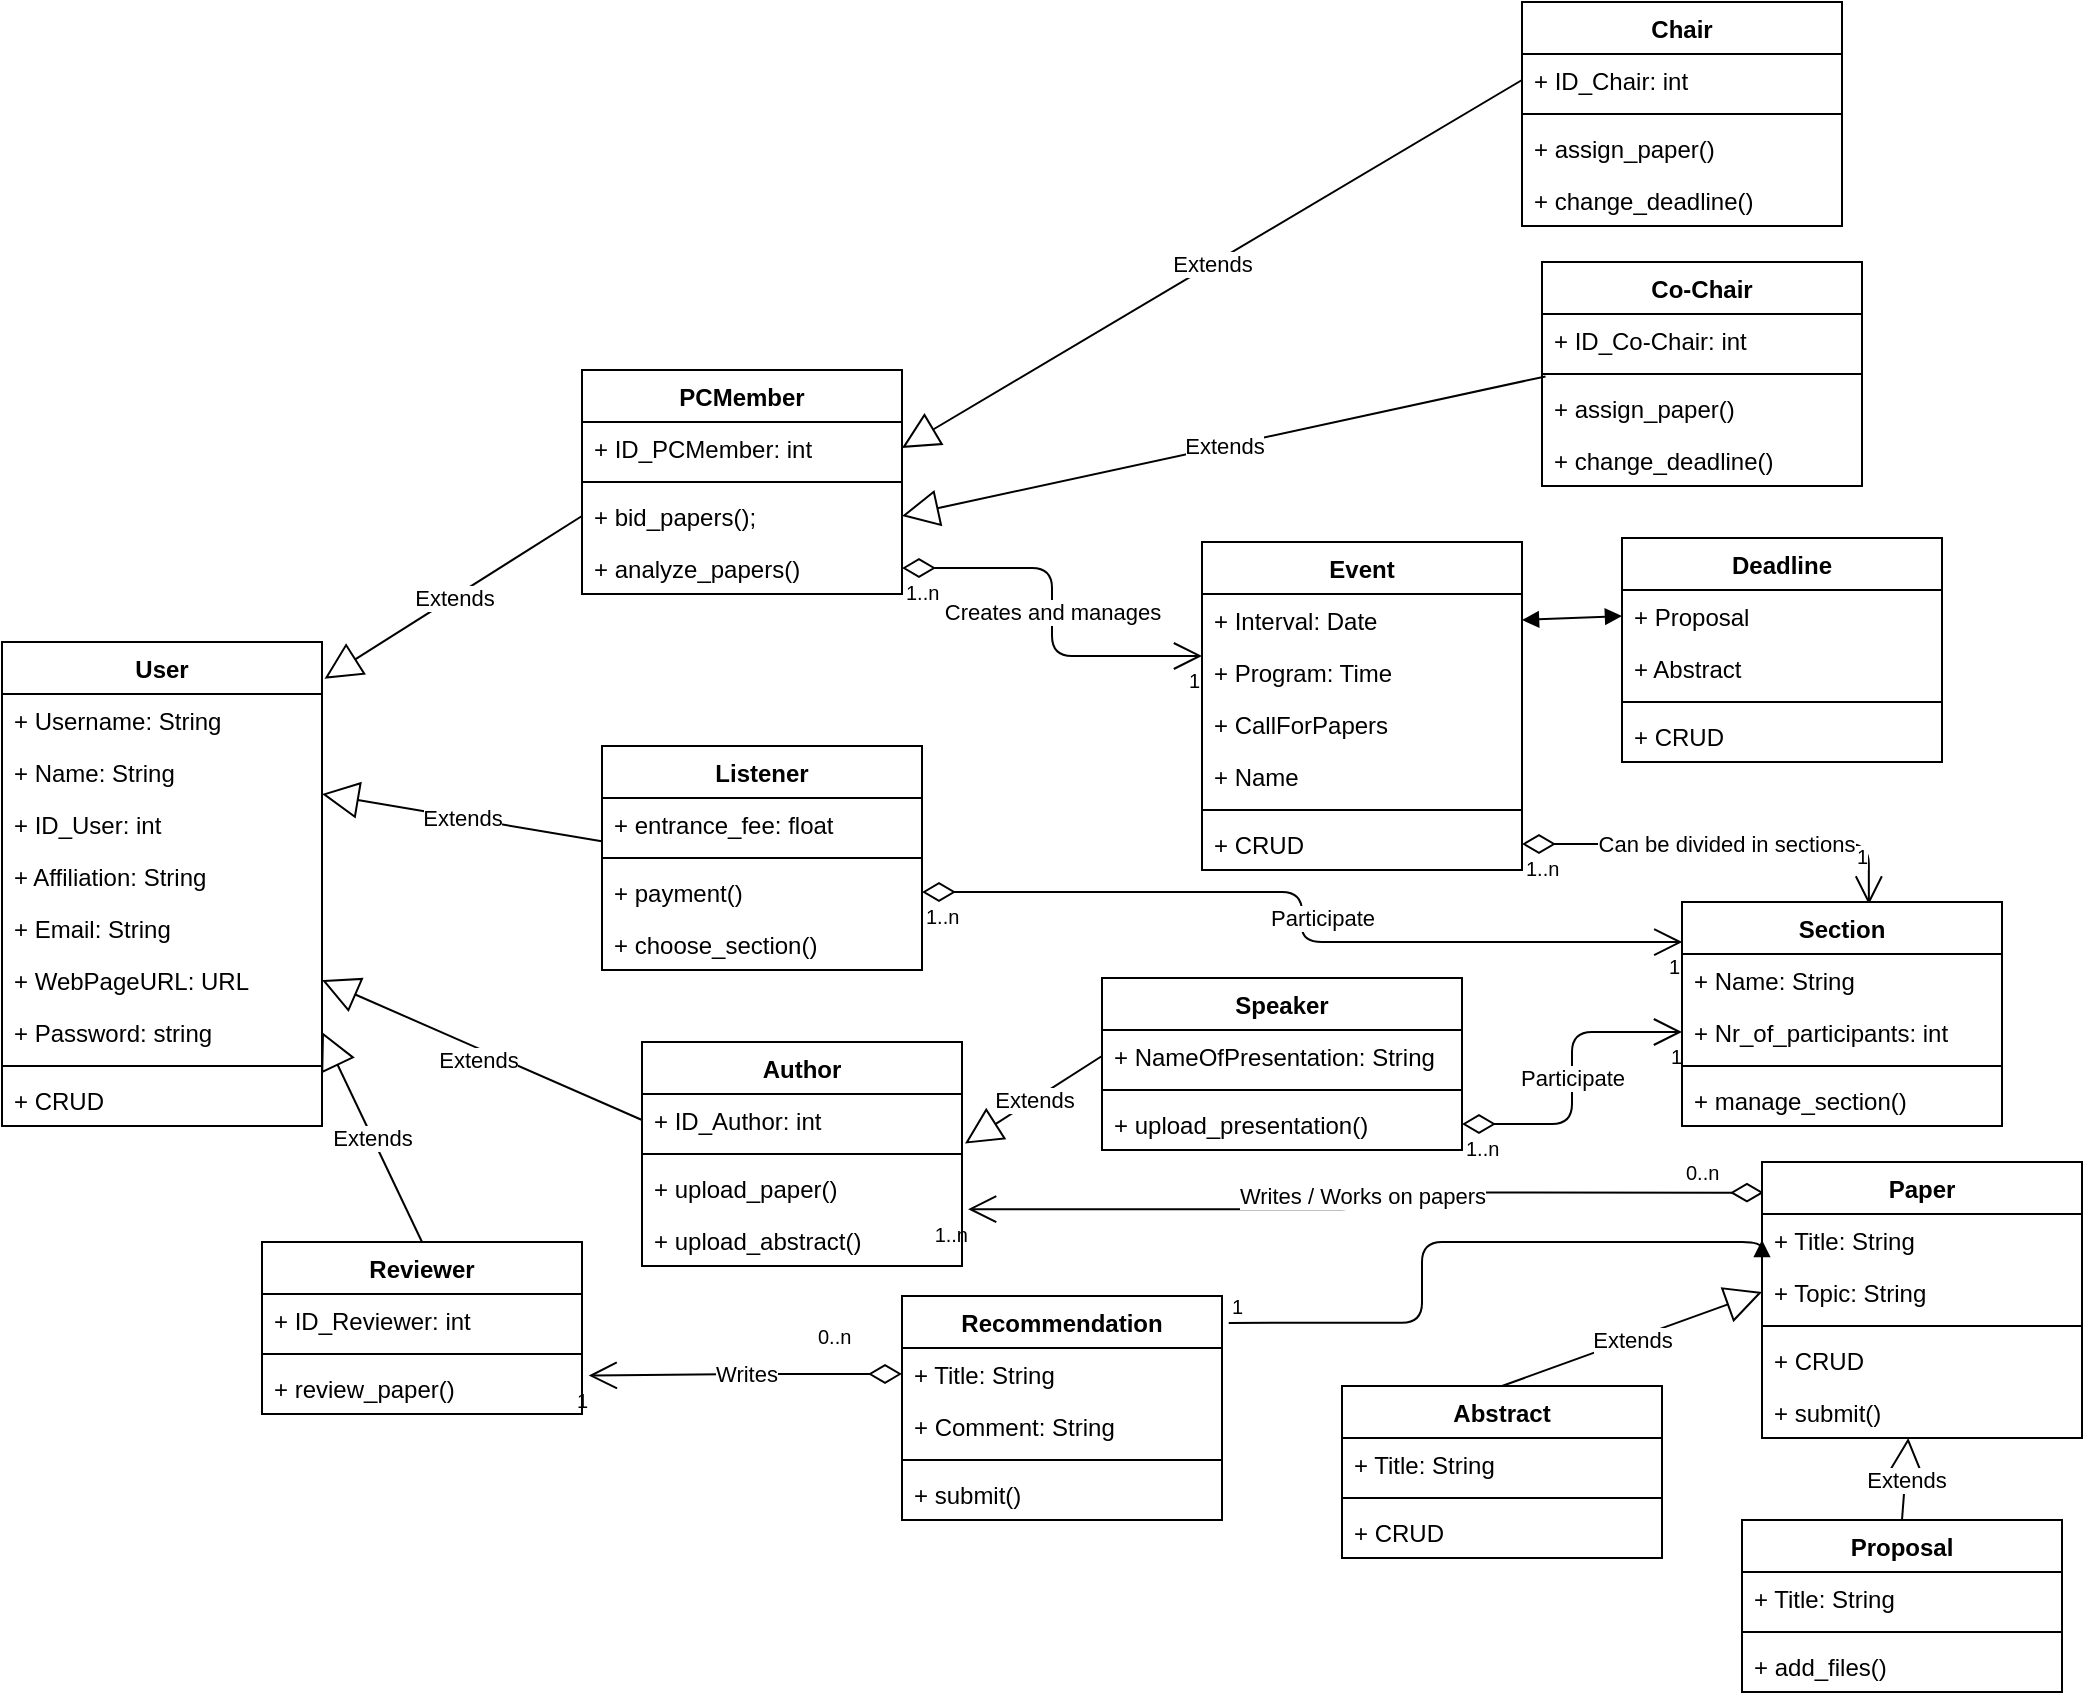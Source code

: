 <mxfile version="12.9.14" type="device"><diagram id="C5RBs43oDa-KdzZeNtuy" name="Page-1"><mxGraphModel dx="1038" dy="1717" grid="1" gridSize="10" guides="1" tooltips="1" connect="1" arrows="1" fold="1" page="1" pageScale="1" pageWidth="827" pageHeight="1169" math="0" shadow="0"><root><mxCell id="WIyWlLk6GJQsqaUBKTNV-0"/><mxCell id="WIyWlLk6GJQsqaUBKTNV-1" parent="WIyWlLk6GJQsqaUBKTNV-0"/><mxCell id="tTdbQNJq71rAWKJcAc9I-6" value="Extends" style="endArrow=block;endSize=16;endFill=0;html=1;exitX=0;exitY=0.5;exitDx=0;exitDy=0;entryX=1;entryY=0.5;entryDx=0;entryDy=0;" parent="WIyWlLk6GJQsqaUBKTNV-1" source="hvcs3K0yfVsUT6WsrjWD-34" target="hvcs3K0yfVsUT6WsrjWD-29" edge="1"><mxGeometry width="160" relative="1" as="geometry"><mxPoint x="827" y="-223" as="sourcePoint"/><mxPoint x="530" y="-23" as="targetPoint"/></mxGeometry></mxCell><mxCell id="tTdbQNJq71rAWKJcAc9I-8" value="Extends" style="endArrow=block;endSize=16;endFill=0;html=1;exitX=0;exitY=0.5;exitDx=0;exitDy=0;entryX=1;entryY=0.5;entryDx=0;entryDy=0;" parent="WIyWlLk6GJQsqaUBKTNV-1" source="hvcs3K0yfVsUT6WsrjWD-70" target="hvcs3K0yfVsUT6WsrjWD-16" edge="1"><mxGeometry x="0.004" y="5" width="160" relative="1" as="geometry"><mxPoint x="400" y="237" as="sourcePoint"/><mxPoint x="230" y="185" as="targetPoint"/><mxPoint as="offset"/></mxGeometry></mxCell><mxCell id="tTdbQNJq71rAWKJcAc9I-9" value="Extends" style="endArrow=block;endSize=16;endFill=0;html=1;strokeColor=#000000;exitX=0;exitY=0.5;exitDx=0;exitDy=0;entryX=1.008;entryY=0.076;entryDx=0;entryDy=0;entryPerimeter=0;" parent="WIyWlLk6GJQsqaUBKTNV-1" source="hvcs3K0yfVsUT6WsrjWD-31" target="hvcs3K0yfVsUT6WsrjWD-8" edge="1"><mxGeometry width="160" relative="1" as="geometry"><mxPoint x="370" y="-23" as="sourcePoint"/><mxPoint x="230" y="35" as="targetPoint"/></mxGeometry></mxCell><mxCell id="tTdbQNJq71rAWKJcAc9I-14" value="Extends" style="endArrow=block;endSize=16;endFill=0;html=1;strokeColor=#000000;exitX=0;exitY=0.5;exitDx=0;exitDy=0;entryX=1.009;entryY=0.954;entryDx=0;entryDy=0;entryPerimeter=0;" parent="WIyWlLk6GJQsqaUBKTNV-1" source="hvcs3K0yfVsUT6WsrjWD-75" target="hvcs3K0yfVsUT6WsrjWD-70" edge="1"><mxGeometry width="160" relative="1" as="geometry"><mxPoint x="650" y="217" as="sourcePoint"/><mxPoint x="560" y="237" as="targetPoint"/></mxGeometry></mxCell><mxCell id="tTdbQNJq71rAWKJcAc9I-36" value="Extends" style="endArrow=block;endSize=16;endFill=0;html=1;strokeColor=#000000;exitX=-0.001;exitY=0.831;exitDx=0;exitDy=0;entryX=1;entryY=-0.077;entryDx=0;entryDy=0;entryPerimeter=0;exitPerimeter=0;" parent="WIyWlLk6GJQsqaUBKTNV-1" source="hvcs3K0yfVsUT6WsrjWD-56" target="hvcs3K0yfVsUT6WsrjWD-20" edge="1"><mxGeometry width="160" relative="1" as="geometry"><mxPoint x="360" y="113" as="sourcePoint"/><mxPoint x="230" y="85" as="targetPoint"/></mxGeometry></mxCell><mxCell id="tTdbQNJq71rAWKJcAc9I-37" value="Extends" style="endArrow=block;endSize=16;endFill=0;html=1;strokeColor=#000000;exitX=0.5;exitY=0;exitDx=0;exitDy=0;entryX=1;entryY=0.5;entryDx=0;entryDy=0;" parent="WIyWlLk6GJQsqaUBKTNV-1" source="hvcs3K0yfVsUT6WsrjWD-78" target="hvcs3K0yfVsUT6WsrjWD-27" edge="1"><mxGeometry width="160" relative="1" as="geometry"><mxPoint x="270" y="334" as="sourcePoint"/><mxPoint x="231" y="229" as="targetPoint"/></mxGeometry></mxCell><mxCell id="tTdbQNJq71rAWKJcAc9I-47" value="Writes / Works on papers" style="endArrow=open;html=1;endSize=12;startArrow=diamondThin;startSize=14;startFill=0;edgeStyle=orthogonalEdgeStyle;strokeColor=#000000;entryX=1.019;entryY=-0.092;entryDx=0;entryDy=0;exitX=0.006;exitY=0.111;exitDx=0;exitDy=0;entryPerimeter=0;exitPerimeter=0;" parent="WIyWlLk6GJQsqaUBKTNV-1" source="hvcs3K0yfVsUT6WsrjWD-91" target="hvcs3K0yfVsUT6WsrjWD-73" edge="1"><mxGeometry relative="1" as="geometry"><mxPoint x="1010" y="300" as="sourcePoint"/><mxPoint x="480" y="254" as="targetPoint"/></mxGeometry></mxCell><mxCell id="tTdbQNJq71rAWKJcAc9I-48" value="0..n" style="resizable=0;html=1;align=left;verticalAlign=top;labelBackgroundColor=#ffffff;fontSize=10;" parent="tTdbQNJq71rAWKJcAc9I-47" connectable="0" vertex="1"><mxGeometry x="-1" relative="1" as="geometry"><mxPoint x="-40.96" y="-22.43" as="offset"/></mxGeometry></mxCell><mxCell id="tTdbQNJq71rAWKJcAc9I-49" value="1..n" style="resizable=0;html=1;align=right;verticalAlign=top;labelBackgroundColor=#ffffff;fontSize=10;" parent="tTdbQNJq71rAWKJcAc9I-47" connectable="0" vertex="1"><mxGeometry x="1" relative="1" as="geometry"/></mxCell><mxCell id="tTdbQNJq71rAWKJcAc9I-54" value="Extends" style="endArrow=block;endSize=16;endFill=0;html=1;strokeColor=#000000;exitX=0.011;exitY=0.65;exitDx=0;exitDy=0;entryX=1;entryY=0.5;entryDx=0;entryDy=0;exitPerimeter=0;" parent="WIyWlLk6GJQsqaUBKTNV-1" source="hvcs3K0yfVsUT6WsrjWD-41" target="hvcs3K0yfVsUT6WsrjWD-31" edge="1"><mxGeometry width="160" relative="1" as="geometry"><mxPoint x="850" y="-123" as="sourcePoint"/><mxPoint x="530" y="-23" as="targetPoint"/></mxGeometry></mxCell><mxCell id="tTdbQNJq71rAWKJcAc9I-63" value="Extends" style="endArrow=block;endSize=16;endFill=0;html=1;strokeColor=#000000;exitX=0.5;exitY=0;exitDx=0;exitDy=0;entryX=0.457;entryY=1;entryDx=0;entryDy=0;entryPerimeter=0;" parent="WIyWlLk6GJQsqaUBKTNV-1" source="hvcs3K0yfVsUT6WsrjWD-95" target="7kH0Q0LrhZP5aro9tOE1-1" edge="1"><mxGeometry width="160" relative="1" as="geometry"><mxPoint x="1100" y="420" as="sourcePoint"/><mxPoint x="1030" y="410" as="targetPoint"/></mxGeometry></mxCell><mxCell id="tTdbQNJq71rAWKJcAc9I-64" value="Extends" style="endArrow=block;endSize=16;endFill=0;html=1;strokeColor=#000000;exitX=0.5;exitY=0;exitDx=0;exitDy=0;entryX=0;entryY=0.5;entryDx=0;entryDy=0;" parent="WIyWlLk6GJQsqaUBKTNV-1" source="hvcs3K0yfVsUT6WsrjWD-87" target="hvcs3K0yfVsUT6WsrjWD-100" edge="1"><mxGeometry width="160" relative="1" as="geometry"><mxPoint x="850" y="420" as="sourcePoint"/><mxPoint x="970" y="334" as="targetPoint"/></mxGeometry></mxCell><mxCell id="tTdbQNJq71rAWKJcAc9I-69" value="Participate" style="endArrow=open;html=1;endSize=12;startArrow=diamondThin;startSize=14;startFill=0;edgeStyle=orthogonalEdgeStyle;strokeColor=#000000;exitX=1;exitY=0.5;exitDx=0;exitDy=0;entryX=0;entryY=0.5;entryDx=0;entryDy=0;" parent="WIyWlLk6GJQsqaUBKTNV-1" source="hvcs3K0yfVsUT6WsrjWD-77" target="hvcs3K0yfVsUT6WsrjWD-68" edge="1"><mxGeometry relative="1" as="geometry"><mxPoint x="810" y="217" as="sourcePoint"/><mxPoint x="890" y="205.5" as="targetPoint"/></mxGeometry></mxCell><mxCell id="tTdbQNJq71rAWKJcAc9I-70" value="1..n" style="resizable=0;html=1;align=left;verticalAlign=top;labelBackgroundColor=#ffffff;fontSize=10;" parent="tTdbQNJq71rAWKJcAc9I-69" connectable="0" vertex="1"><mxGeometry x="-1" relative="1" as="geometry"/></mxCell><mxCell id="tTdbQNJq71rAWKJcAc9I-71" value="1" style="resizable=0;html=1;align=right;verticalAlign=top;labelBackgroundColor=#ffffff;fontSize=10;" parent="tTdbQNJq71rAWKJcAc9I-69" connectable="0" vertex="1"><mxGeometry x="1" relative="1" as="geometry"/></mxCell><mxCell id="tTdbQNJq71rAWKJcAc9I-72" value="Participate" style="endArrow=open;html=1;endSize=12;startArrow=diamondThin;startSize=14;startFill=0;edgeStyle=orthogonalEdgeStyle;strokeColor=#000000;entryX=0.001;entryY=0.179;entryDx=0;entryDy=0;exitX=1;exitY=0.5;exitDx=0;exitDy=0;entryPerimeter=0;" parent="WIyWlLk6GJQsqaUBKTNV-1" source="hvcs3K0yfVsUT6WsrjWD-58" target="hvcs3K0yfVsUT6WsrjWD-60" edge="1"><mxGeometry y="10" relative="1" as="geometry"><mxPoint x="520" y="113" as="sourcePoint"/><mxPoint x="890" y="188.5" as="targetPoint"/><mxPoint as="offset"/></mxGeometry></mxCell><mxCell id="tTdbQNJq71rAWKJcAc9I-73" value="1..n" style="resizable=0;html=1;align=left;verticalAlign=top;labelBackgroundColor=#ffffff;fontSize=10;" parent="tTdbQNJq71rAWKJcAc9I-72" connectable="0" vertex="1"><mxGeometry x="-1" relative="1" as="geometry"/></mxCell><mxCell id="tTdbQNJq71rAWKJcAc9I-74" value="1" style="resizable=0;html=1;align=right;verticalAlign=top;labelBackgroundColor=#ffffff;fontSize=10;" parent="tTdbQNJq71rAWKJcAc9I-72" connectable="0" vertex="1"><mxGeometry x="1" relative="1" as="geometry"/></mxCell><mxCell id="tTdbQNJq71rAWKJcAc9I-79" value="Can be divided in sections" style="endArrow=open;html=1;endSize=12;startArrow=diamondThin;startSize=14;startFill=0;edgeStyle=orthogonalEdgeStyle;strokeColor=#000000;exitX=1;exitY=0.5;exitDx=0;exitDy=0;entryX=0.584;entryY=0.011;entryDx=0;entryDy=0;entryPerimeter=0;" parent="WIyWlLk6GJQsqaUBKTNV-1" source="hvcs3K0yfVsUT6WsrjWD-47" target="hvcs3K0yfVsUT6WsrjWD-60" edge="1"><mxGeometry relative="1" as="geometry"><mxPoint x="760" y="24" as="sourcePoint"/><mxPoint x="970" y="180" as="targetPoint"/></mxGeometry></mxCell><mxCell id="tTdbQNJq71rAWKJcAc9I-80" value="1..n" style="resizable=0;html=1;align=left;verticalAlign=top;labelBackgroundColor=#ffffff;fontSize=10;" parent="tTdbQNJq71rAWKJcAc9I-79" connectable="0" vertex="1"><mxGeometry x="-1" relative="1" as="geometry"/></mxCell><mxCell id="tTdbQNJq71rAWKJcAc9I-81" value="1" style="resizable=0;html=1;align=right;verticalAlign=top;labelBackgroundColor=#ffffff;fontSize=10;" parent="tTdbQNJq71rAWKJcAc9I-79" connectable="0" vertex="1"><mxGeometry x="1" relative="1" as="geometry"><mxPoint y="-36" as="offset"/></mxGeometry></mxCell><mxCell id="tTdbQNJq71rAWKJcAc9I-82" value="Creates and manages" style="endArrow=open;html=1;endSize=12;startArrow=diamondThin;startSize=14;startFill=0;edgeStyle=orthogonalEdgeStyle;strokeColor=#000000;exitX=1;exitY=0.5;exitDx=0;exitDy=0;entryX=0;entryY=0.192;entryDx=0;entryDy=0;entryPerimeter=0;" parent="WIyWlLk6GJQsqaUBKTNV-1" source="hvcs3K0yfVsUT6WsrjWD-32" target="hvcs3K0yfVsUT6WsrjWD-48" edge="1"><mxGeometry relative="1" as="geometry"><mxPoint x="530" y="-6" as="sourcePoint"/><mxPoint x="680" y="7" as="targetPoint"/></mxGeometry></mxCell><mxCell id="tTdbQNJq71rAWKJcAc9I-83" value="1..n" style="resizable=0;html=1;align=left;verticalAlign=top;labelBackgroundColor=#ffffff;fontSize=10;" parent="tTdbQNJq71rAWKJcAc9I-82" connectable="0" vertex="1"><mxGeometry x="-1" relative="1" as="geometry"/></mxCell><mxCell id="tTdbQNJq71rAWKJcAc9I-84" value="1" style="resizable=0;html=1;align=right;verticalAlign=top;labelBackgroundColor=#ffffff;fontSize=10;" parent="tTdbQNJq71rAWKJcAc9I-82" connectable="0" vertex="1"><mxGeometry x="1" relative="1" as="geometry"/></mxCell><mxCell id="tTdbQNJq71rAWKJcAc9I-89" value="" style="endArrow=block;startArrow=block;endFill=1;startFill=1;html=1;strokeColor=#000000;exitX=1;exitY=0.5;exitDx=0;exitDy=0;entryX=0;entryY=0.5;entryDx=0;entryDy=0;" parent="WIyWlLk6GJQsqaUBKTNV-1" source="hvcs3K0yfVsUT6WsrjWD-45" target="hvcs3K0yfVsUT6WsrjWD-51" edge="1"><mxGeometry width="160" relative="1" as="geometry"><mxPoint x="840" y="7" as="sourcePoint"/><mxPoint x="880" y="-33" as="targetPoint"/></mxGeometry></mxCell><mxCell id="tTdbQNJq71rAWKJcAc9I-94" value="Writes" style="endArrow=open;html=1;endSize=12;startArrow=diamondThin;startSize=14;startFill=0;edgeStyle=orthogonalEdgeStyle;strokeColor=#000000;entryX=1.021;entryY=0.262;entryDx=0;entryDy=0;exitX=0;exitY=0.5;exitDx=0;exitDy=0;entryPerimeter=0;" parent="WIyWlLk6GJQsqaUBKTNV-1" source="hvcs3K0yfVsUT6WsrjWD-83" target="hvcs3K0yfVsUT6WsrjWD-81" edge="1"><mxGeometry relative="1" as="geometry"><mxPoint x="530" y="363" as="sourcePoint"/><mxPoint x="310" y="368" as="targetPoint"/></mxGeometry></mxCell><mxCell id="tTdbQNJq71rAWKJcAc9I-95" value="0..n" style="resizable=0;html=1;align=left;verticalAlign=top;labelBackgroundColor=#ffffff;fontSize=10;" parent="tTdbQNJq71rAWKJcAc9I-94" connectable="0" vertex="1"><mxGeometry x="-1" relative="1" as="geometry"><mxPoint x="-44" y="-31" as="offset"/></mxGeometry></mxCell><mxCell id="tTdbQNJq71rAWKJcAc9I-96" value="1" style="resizable=0;html=1;align=right;verticalAlign=top;labelBackgroundColor=#ffffff;fontSize=10;" parent="tTdbQNJq71rAWKJcAc9I-94" connectable="0" vertex="1"><mxGeometry x="1" relative="1" as="geometry"/></mxCell><mxCell id="tTdbQNJq71rAWKJcAc9I-97" value="" style="endArrow=block;endFill=1;html=1;edgeStyle=orthogonalEdgeStyle;align=left;verticalAlign=top;strokeColor=#000000;exitX=1.021;exitY=0.12;exitDx=0;exitDy=0;exitPerimeter=0;entryX=0;entryY=0.5;entryDx=0;entryDy=0;entryPerimeter=0;" parent="WIyWlLk6GJQsqaUBKTNV-1" source="hvcs3K0yfVsUT6WsrjWD-82" target="hvcs3K0yfVsUT6WsrjWD-92" edge="1"><mxGeometry x="-1" relative="1" as="geometry"><mxPoint x="650" y="346" as="sourcePoint"/><mxPoint x="972" y="356" as="targetPoint"/><Array as="points"><mxPoint x="790" y="340"/><mxPoint x="790" y="300"/></Array></mxGeometry></mxCell><mxCell id="tTdbQNJq71rAWKJcAc9I-98" value="1" style="resizable=0;html=1;align=left;verticalAlign=bottom;labelBackgroundColor=#ffffff;fontSize=10;" parent="tTdbQNJq71rAWKJcAc9I-97" connectable="0" vertex="1"><mxGeometry x="-1" relative="1" as="geometry"/></mxCell><mxCell id="hvcs3K0yfVsUT6WsrjWD-28" value="PCMember" style="swimlane;fontStyle=1;align=center;verticalAlign=top;childLayout=stackLayout;horizontal=1;startSize=26;horizontalStack=0;resizeParent=1;resizeParentMax=0;resizeLast=0;collapsible=1;marginBottom=0;" parent="WIyWlLk6GJQsqaUBKTNV-1" vertex="1"><mxGeometry x="370" y="-136" width="160" height="112" as="geometry"/></mxCell><mxCell id="hvcs3K0yfVsUT6WsrjWD-29" value="+ ID_PCMember: int" style="text;strokeColor=none;fillColor=none;align=left;verticalAlign=top;spacingLeft=4;spacingRight=4;overflow=hidden;rotatable=0;points=[[0,0.5],[1,0.5]];portConstraint=eastwest;" parent="hvcs3K0yfVsUT6WsrjWD-28" vertex="1"><mxGeometry y="26" width="160" height="26" as="geometry"/></mxCell><mxCell id="hvcs3K0yfVsUT6WsrjWD-30" value="" style="line;strokeWidth=1;fillColor=none;align=left;verticalAlign=middle;spacingTop=-1;spacingLeft=3;spacingRight=3;rotatable=0;labelPosition=right;points=[];portConstraint=eastwest;" parent="hvcs3K0yfVsUT6WsrjWD-28" vertex="1"><mxGeometry y="52" width="160" height="8" as="geometry"/></mxCell><mxCell id="hvcs3K0yfVsUT6WsrjWD-31" value="+ bid_papers();&#10;" style="text;strokeColor=none;fillColor=none;align=left;verticalAlign=top;spacingLeft=4;spacingRight=4;overflow=hidden;rotatable=0;points=[[0,0.5],[1,0.5]];portConstraint=eastwest;" parent="hvcs3K0yfVsUT6WsrjWD-28" vertex="1"><mxGeometry y="60" width="160" height="26" as="geometry"/></mxCell><mxCell id="hvcs3K0yfVsUT6WsrjWD-32" value="+ analyze_papers()" style="text;strokeColor=none;fillColor=none;align=left;verticalAlign=top;spacingLeft=4;spacingRight=4;overflow=hidden;rotatable=0;points=[[0,0.5],[1,0.5]];portConstraint=eastwest;" parent="hvcs3K0yfVsUT6WsrjWD-28" vertex="1"><mxGeometry y="86" width="160" height="26" as="geometry"/></mxCell><mxCell id="hvcs3K0yfVsUT6WsrjWD-33" value="Chair" style="swimlane;fontStyle=1;align=center;verticalAlign=top;childLayout=stackLayout;horizontal=1;startSize=26;horizontalStack=0;resizeParent=1;resizeParentMax=0;resizeLast=0;collapsible=1;marginBottom=0;" parent="WIyWlLk6GJQsqaUBKTNV-1" vertex="1"><mxGeometry x="840" y="-320" width="160" height="112" as="geometry"/></mxCell><mxCell id="hvcs3K0yfVsUT6WsrjWD-34" value="+ ID_Chair: int" style="text;strokeColor=none;fillColor=none;align=left;verticalAlign=top;spacingLeft=4;spacingRight=4;overflow=hidden;rotatable=0;points=[[0,0.5],[1,0.5]];portConstraint=eastwest;" parent="hvcs3K0yfVsUT6WsrjWD-33" vertex="1"><mxGeometry y="26" width="160" height="26" as="geometry"/></mxCell><mxCell id="hvcs3K0yfVsUT6WsrjWD-35" value="" style="line;strokeWidth=1;fillColor=none;align=left;verticalAlign=middle;spacingTop=-1;spacingLeft=3;spacingRight=3;rotatable=0;labelPosition=right;points=[];portConstraint=eastwest;" parent="hvcs3K0yfVsUT6WsrjWD-33" vertex="1"><mxGeometry y="52" width="160" height="8" as="geometry"/></mxCell><mxCell id="hvcs3K0yfVsUT6WsrjWD-36" value="+ assign_paper()" style="text;strokeColor=none;fillColor=none;align=left;verticalAlign=top;spacingLeft=4;spacingRight=4;overflow=hidden;rotatable=0;points=[[0,0.5],[1,0.5]];portConstraint=eastwest;" parent="hvcs3K0yfVsUT6WsrjWD-33" vertex="1"><mxGeometry y="60" width="160" height="26" as="geometry"/></mxCell><mxCell id="hvcs3K0yfVsUT6WsrjWD-37" value="+ change_deadline()" style="text;strokeColor=none;fillColor=none;align=left;verticalAlign=top;spacingLeft=4;spacingRight=4;overflow=hidden;rotatable=0;points=[[0,0.5],[1,0.5]];portConstraint=eastwest;" parent="hvcs3K0yfVsUT6WsrjWD-33" vertex="1"><mxGeometry y="86" width="160" height="26" as="geometry"/></mxCell><mxCell id="hvcs3K0yfVsUT6WsrjWD-39" value="Co-Chair" style="swimlane;fontStyle=1;align=center;verticalAlign=top;childLayout=stackLayout;horizontal=1;startSize=26;horizontalStack=0;resizeParent=1;resizeParentMax=0;resizeLast=0;collapsible=1;marginBottom=0;" parent="WIyWlLk6GJQsqaUBKTNV-1" vertex="1"><mxGeometry x="850" y="-190" width="160" height="112" as="geometry"/></mxCell><mxCell id="hvcs3K0yfVsUT6WsrjWD-40" value="+ ID_Co-Chair: int" style="text;strokeColor=none;fillColor=none;align=left;verticalAlign=top;spacingLeft=4;spacingRight=4;overflow=hidden;rotatable=0;points=[[0,0.5],[1,0.5]];portConstraint=eastwest;" parent="hvcs3K0yfVsUT6WsrjWD-39" vertex="1"><mxGeometry y="26" width="160" height="26" as="geometry"/></mxCell><mxCell id="hvcs3K0yfVsUT6WsrjWD-41" value="" style="line;strokeWidth=1;fillColor=none;align=left;verticalAlign=middle;spacingTop=-1;spacingLeft=3;spacingRight=3;rotatable=0;labelPosition=right;points=[];portConstraint=eastwest;" parent="hvcs3K0yfVsUT6WsrjWD-39" vertex="1"><mxGeometry y="52" width="160" height="8" as="geometry"/></mxCell><mxCell id="hvcs3K0yfVsUT6WsrjWD-42" value="+ assign_paper()" style="text;strokeColor=none;fillColor=none;align=left;verticalAlign=top;spacingLeft=4;spacingRight=4;overflow=hidden;rotatable=0;points=[[0,0.5],[1,0.5]];portConstraint=eastwest;" parent="hvcs3K0yfVsUT6WsrjWD-39" vertex="1"><mxGeometry y="60" width="160" height="26" as="geometry"/></mxCell><mxCell id="hvcs3K0yfVsUT6WsrjWD-43" value="+ change_deadline()" style="text;strokeColor=none;fillColor=none;align=left;verticalAlign=top;spacingLeft=4;spacingRight=4;overflow=hidden;rotatable=0;points=[[0,0.5],[1,0.5]];portConstraint=eastwest;" parent="hvcs3K0yfVsUT6WsrjWD-39" vertex="1"><mxGeometry y="86" width="160" height="26" as="geometry"/></mxCell><mxCell id="hvcs3K0yfVsUT6WsrjWD-44" value="Event" style="swimlane;fontStyle=1;align=center;verticalAlign=top;childLayout=stackLayout;horizontal=1;startSize=26;horizontalStack=0;resizeParent=1;resizeParentMax=0;resizeLast=0;collapsible=1;marginBottom=0;" parent="WIyWlLk6GJQsqaUBKTNV-1" vertex="1"><mxGeometry x="680" y="-50" width="160" height="164" as="geometry"/></mxCell><mxCell id="hvcs3K0yfVsUT6WsrjWD-45" value="+ Interval: Date" style="text;strokeColor=none;fillColor=none;align=left;verticalAlign=top;spacingLeft=4;spacingRight=4;overflow=hidden;rotatable=0;points=[[0,0.5],[1,0.5]];portConstraint=eastwest;" parent="hvcs3K0yfVsUT6WsrjWD-44" vertex="1"><mxGeometry y="26" width="160" height="26" as="geometry"/></mxCell><mxCell id="hvcs3K0yfVsUT6WsrjWD-48" value="+ Program: Time" style="text;strokeColor=none;fillColor=none;align=left;verticalAlign=top;spacingLeft=4;spacingRight=4;overflow=hidden;rotatable=0;points=[[0,0.5],[1,0.5]];portConstraint=eastwest;" parent="hvcs3K0yfVsUT6WsrjWD-44" vertex="1"><mxGeometry y="52" width="160" height="26" as="geometry"/></mxCell><mxCell id="hvcs3K0yfVsUT6WsrjWD-65" value="+ CallForPapers" style="text;strokeColor=none;fillColor=none;align=left;verticalAlign=top;spacingLeft=4;spacingRight=4;overflow=hidden;rotatable=0;points=[[0,0.5],[1,0.5]];portConstraint=eastwest;" parent="hvcs3K0yfVsUT6WsrjWD-44" vertex="1"><mxGeometry y="78" width="160" height="26" as="geometry"/></mxCell><mxCell id="hvcs3K0yfVsUT6WsrjWD-49" value="+ Name" style="text;strokeColor=none;fillColor=none;align=left;verticalAlign=top;spacingLeft=4;spacingRight=4;overflow=hidden;rotatable=0;points=[[0,0.5],[1,0.5]];portConstraint=eastwest;" parent="hvcs3K0yfVsUT6WsrjWD-44" vertex="1"><mxGeometry y="104" width="160" height="26" as="geometry"/></mxCell><mxCell id="hvcs3K0yfVsUT6WsrjWD-46" value="" style="line;strokeWidth=1;fillColor=none;align=left;verticalAlign=middle;spacingTop=-1;spacingLeft=3;spacingRight=3;rotatable=0;labelPosition=right;points=[];portConstraint=eastwest;" parent="hvcs3K0yfVsUT6WsrjWD-44" vertex="1"><mxGeometry y="130" width="160" height="8" as="geometry"/></mxCell><mxCell id="hvcs3K0yfVsUT6WsrjWD-47" value="+ CRUD" style="text;strokeColor=none;fillColor=none;align=left;verticalAlign=top;spacingLeft=4;spacingRight=4;overflow=hidden;rotatable=0;points=[[0,0.5],[1,0.5]];portConstraint=eastwest;" parent="hvcs3K0yfVsUT6WsrjWD-44" vertex="1"><mxGeometry y="138" width="160" height="26" as="geometry"/></mxCell><mxCell id="hvcs3K0yfVsUT6WsrjWD-50" value="Deadline" style="swimlane;fontStyle=1;align=center;verticalAlign=top;childLayout=stackLayout;horizontal=1;startSize=26;horizontalStack=0;resizeParent=1;resizeParentMax=0;resizeLast=0;collapsible=1;marginBottom=0;" parent="WIyWlLk6GJQsqaUBKTNV-1" vertex="1"><mxGeometry x="890" y="-52" width="160" height="112" as="geometry"/></mxCell><mxCell id="hvcs3K0yfVsUT6WsrjWD-51" value="+ Proposal" style="text;strokeColor=none;fillColor=none;align=left;verticalAlign=top;spacingLeft=4;spacingRight=4;overflow=hidden;rotatable=0;points=[[0,0.5],[1,0.5]];portConstraint=eastwest;" parent="hvcs3K0yfVsUT6WsrjWD-50" vertex="1"><mxGeometry y="26" width="160" height="26" as="geometry"/></mxCell><mxCell id="hvcs3K0yfVsUT6WsrjWD-54" value="+ Abstract" style="text;strokeColor=none;fillColor=none;align=left;verticalAlign=top;spacingLeft=4;spacingRight=4;overflow=hidden;rotatable=0;points=[[0,0.5],[1,0.5]];portConstraint=eastwest;" parent="hvcs3K0yfVsUT6WsrjWD-50" vertex="1"><mxGeometry y="52" width="160" height="26" as="geometry"/></mxCell><mxCell id="hvcs3K0yfVsUT6WsrjWD-52" value="" style="line;strokeWidth=1;fillColor=none;align=left;verticalAlign=middle;spacingTop=-1;spacingLeft=3;spacingRight=3;rotatable=0;labelPosition=right;points=[];portConstraint=eastwest;" parent="hvcs3K0yfVsUT6WsrjWD-50" vertex="1"><mxGeometry y="78" width="160" height="8" as="geometry"/></mxCell><mxCell id="hvcs3K0yfVsUT6WsrjWD-53" value="+ CRUD" style="text;strokeColor=none;fillColor=none;align=left;verticalAlign=top;spacingLeft=4;spacingRight=4;overflow=hidden;rotatable=0;points=[[0,0.5],[1,0.5]];portConstraint=eastwest;" parent="hvcs3K0yfVsUT6WsrjWD-50" vertex="1"><mxGeometry y="86" width="160" height="26" as="geometry"/></mxCell><mxCell id="hvcs3K0yfVsUT6WsrjWD-60" value="Section" style="swimlane;fontStyle=1;align=center;verticalAlign=top;childLayout=stackLayout;horizontal=1;startSize=26;horizontalStack=0;resizeParent=1;resizeParentMax=0;resizeLast=0;collapsible=1;marginBottom=0;" parent="WIyWlLk6GJQsqaUBKTNV-1" vertex="1"><mxGeometry x="920" y="130" width="160" height="112" as="geometry"/></mxCell><mxCell id="hvcs3K0yfVsUT6WsrjWD-61" value="+ Name: String" style="text;strokeColor=none;fillColor=none;align=left;verticalAlign=top;spacingLeft=4;spacingRight=4;overflow=hidden;rotatable=0;points=[[0,0.5],[1,0.5]];portConstraint=eastwest;" parent="hvcs3K0yfVsUT6WsrjWD-60" vertex="1"><mxGeometry y="26" width="160" height="26" as="geometry"/></mxCell><mxCell id="hvcs3K0yfVsUT6WsrjWD-68" value="+ Nr_of_participants: int" style="text;strokeColor=none;fillColor=none;align=left;verticalAlign=top;spacingLeft=4;spacingRight=4;overflow=hidden;rotatable=0;points=[[0,0.5],[1,0.5]];portConstraint=eastwest;" parent="hvcs3K0yfVsUT6WsrjWD-60" vertex="1"><mxGeometry y="52" width="160" height="26" as="geometry"/></mxCell><mxCell id="hvcs3K0yfVsUT6WsrjWD-62" value="" style="line;strokeWidth=1;fillColor=none;align=left;verticalAlign=middle;spacingTop=-1;spacingLeft=3;spacingRight=3;rotatable=0;labelPosition=right;points=[];portConstraint=eastwest;" parent="hvcs3K0yfVsUT6WsrjWD-60" vertex="1"><mxGeometry y="78" width="160" height="8" as="geometry"/></mxCell><mxCell id="hvcs3K0yfVsUT6WsrjWD-63" value="+ manage_section()" style="text;strokeColor=none;fillColor=none;align=left;verticalAlign=top;spacingLeft=4;spacingRight=4;overflow=hidden;rotatable=0;points=[[0,0.5],[1,0.5]];portConstraint=eastwest;" parent="hvcs3K0yfVsUT6WsrjWD-60" vertex="1"><mxGeometry y="86" width="160" height="26" as="geometry"/></mxCell><mxCell id="hvcs3K0yfVsUT6WsrjWD-69" value="Author" style="swimlane;fontStyle=1;align=center;verticalAlign=top;childLayout=stackLayout;horizontal=1;startSize=26;horizontalStack=0;resizeParent=1;resizeParentMax=0;resizeLast=0;collapsible=1;marginBottom=0;" parent="WIyWlLk6GJQsqaUBKTNV-1" vertex="1"><mxGeometry x="400" y="200" width="160" height="112" as="geometry"/></mxCell><mxCell id="hvcs3K0yfVsUT6WsrjWD-70" value="+ ID_Author: int" style="text;strokeColor=none;fillColor=none;align=left;verticalAlign=top;spacingLeft=4;spacingRight=4;overflow=hidden;rotatable=0;points=[[0,0.5],[1,0.5]];portConstraint=eastwest;" parent="hvcs3K0yfVsUT6WsrjWD-69" vertex="1"><mxGeometry y="26" width="160" height="26" as="geometry"/></mxCell><mxCell id="hvcs3K0yfVsUT6WsrjWD-71" value="" style="line;strokeWidth=1;fillColor=none;align=left;verticalAlign=middle;spacingTop=-1;spacingLeft=3;spacingRight=3;rotatable=0;labelPosition=right;points=[];portConstraint=eastwest;" parent="hvcs3K0yfVsUT6WsrjWD-69" vertex="1"><mxGeometry y="52" width="160" height="8" as="geometry"/></mxCell><mxCell id="hvcs3K0yfVsUT6WsrjWD-72" value="+ upload_paper()" style="text;strokeColor=none;fillColor=none;align=left;verticalAlign=top;spacingLeft=4;spacingRight=4;overflow=hidden;rotatable=0;points=[[0,0.5],[1,0.5]];portConstraint=eastwest;" parent="hvcs3K0yfVsUT6WsrjWD-69" vertex="1"><mxGeometry y="60" width="160" height="26" as="geometry"/></mxCell><mxCell id="hvcs3K0yfVsUT6WsrjWD-73" value="+ upload_abstract()" style="text;strokeColor=none;fillColor=none;align=left;verticalAlign=top;spacingLeft=4;spacingRight=4;overflow=hidden;rotatable=0;points=[[0,0.5],[1,0.5]];portConstraint=eastwest;" parent="hvcs3K0yfVsUT6WsrjWD-69" vertex="1"><mxGeometry y="86" width="160" height="26" as="geometry"/></mxCell><mxCell id="hvcs3K0yfVsUT6WsrjWD-74" value="Speaker" style="swimlane;fontStyle=1;align=center;verticalAlign=top;childLayout=stackLayout;horizontal=1;startSize=26;horizontalStack=0;resizeParent=1;resizeParentMax=0;resizeLast=0;collapsible=1;marginBottom=0;" parent="WIyWlLk6GJQsqaUBKTNV-1" vertex="1"><mxGeometry x="630" y="168" width="180" height="86" as="geometry"/></mxCell><mxCell id="hvcs3K0yfVsUT6WsrjWD-75" value="+ NameOfPresentation: String" style="text;strokeColor=none;fillColor=none;align=left;verticalAlign=top;spacingLeft=4;spacingRight=4;overflow=hidden;rotatable=0;points=[[0,0.5],[1,0.5]];portConstraint=eastwest;" parent="hvcs3K0yfVsUT6WsrjWD-74" vertex="1"><mxGeometry y="26" width="180" height="26" as="geometry"/></mxCell><mxCell id="hvcs3K0yfVsUT6WsrjWD-76" value="" style="line;strokeWidth=1;fillColor=none;align=left;verticalAlign=middle;spacingTop=-1;spacingLeft=3;spacingRight=3;rotatable=0;labelPosition=right;points=[];portConstraint=eastwest;" parent="hvcs3K0yfVsUT6WsrjWD-74" vertex="1"><mxGeometry y="52" width="180" height="8" as="geometry"/></mxCell><mxCell id="hvcs3K0yfVsUT6WsrjWD-77" value="+ upload_presentation()" style="text;strokeColor=none;fillColor=none;align=left;verticalAlign=top;spacingLeft=4;spacingRight=4;overflow=hidden;rotatable=0;points=[[0,0.5],[1,0.5]];portConstraint=eastwest;" parent="hvcs3K0yfVsUT6WsrjWD-74" vertex="1"><mxGeometry y="60" width="180" height="26" as="geometry"/></mxCell><mxCell id="hvcs3K0yfVsUT6WsrjWD-82" value="Recommendation" style="swimlane;fontStyle=1;align=center;verticalAlign=top;childLayout=stackLayout;horizontal=1;startSize=26;horizontalStack=0;resizeParent=1;resizeParentMax=0;resizeLast=0;collapsible=1;marginBottom=0;" parent="WIyWlLk6GJQsqaUBKTNV-1" vertex="1"><mxGeometry x="530" y="327" width="160" height="112" as="geometry"/></mxCell><mxCell id="hvcs3K0yfVsUT6WsrjWD-83" value="+ Title: String" style="text;strokeColor=none;fillColor=none;align=left;verticalAlign=top;spacingLeft=4;spacingRight=4;overflow=hidden;rotatable=0;points=[[0,0.5],[1,0.5]];portConstraint=eastwest;" parent="hvcs3K0yfVsUT6WsrjWD-82" vertex="1"><mxGeometry y="26" width="160" height="26" as="geometry"/></mxCell><mxCell id="hvcs3K0yfVsUT6WsrjWD-86" value="+ Comment: String" style="text;strokeColor=none;fillColor=none;align=left;verticalAlign=top;spacingLeft=4;spacingRight=4;overflow=hidden;rotatable=0;points=[[0,0.5],[1,0.5]];portConstraint=eastwest;" parent="hvcs3K0yfVsUT6WsrjWD-82" vertex="1"><mxGeometry y="52" width="160" height="26" as="geometry"/></mxCell><mxCell id="hvcs3K0yfVsUT6WsrjWD-84" value="" style="line;strokeWidth=1;fillColor=none;align=left;verticalAlign=middle;spacingTop=-1;spacingLeft=3;spacingRight=3;rotatable=0;labelPosition=right;points=[];portConstraint=eastwest;" parent="hvcs3K0yfVsUT6WsrjWD-82" vertex="1"><mxGeometry y="78" width="160" height="8" as="geometry"/></mxCell><mxCell id="hvcs3K0yfVsUT6WsrjWD-85" value="+ submit()" style="text;strokeColor=none;fillColor=none;align=left;verticalAlign=top;spacingLeft=4;spacingRight=4;overflow=hidden;rotatable=0;points=[[0,0.5],[1,0.5]];portConstraint=eastwest;" parent="hvcs3K0yfVsUT6WsrjWD-82" vertex="1"><mxGeometry y="86" width="160" height="26" as="geometry"/></mxCell><mxCell id="hvcs3K0yfVsUT6WsrjWD-91" value="Paper" style="swimlane;fontStyle=1;align=center;verticalAlign=top;childLayout=stackLayout;horizontal=1;startSize=26;horizontalStack=0;resizeParent=1;resizeParentMax=0;resizeLast=0;collapsible=1;marginBottom=0;" parent="WIyWlLk6GJQsqaUBKTNV-1" vertex="1"><mxGeometry x="960" y="260" width="160" height="138" as="geometry"/></mxCell><mxCell id="hvcs3K0yfVsUT6WsrjWD-92" value="+ Title: String" style="text;strokeColor=none;fillColor=none;align=left;verticalAlign=top;spacingLeft=4;spacingRight=4;overflow=hidden;rotatable=0;points=[[0,0.5],[1,0.5]];portConstraint=eastwest;" parent="hvcs3K0yfVsUT6WsrjWD-91" vertex="1"><mxGeometry y="26" width="160" height="26" as="geometry"/></mxCell><mxCell id="hvcs3K0yfVsUT6WsrjWD-100" value="+ Topic: String" style="text;strokeColor=none;fillColor=none;align=left;verticalAlign=top;spacingLeft=4;spacingRight=4;overflow=hidden;rotatable=0;points=[[0,0.5],[1,0.5]];portConstraint=eastwest;" parent="hvcs3K0yfVsUT6WsrjWD-91" vertex="1"><mxGeometry y="52" width="160" height="26" as="geometry"/></mxCell><mxCell id="hvcs3K0yfVsUT6WsrjWD-93" value="" style="line;strokeWidth=1;fillColor=none;align=left;verticalAlign=middle;spacingTop=-1;spacingLeft=3;spacingRight=3;rotatable=0;labelPosition=right;points=[];portConstraint=eastwest;" parent="hvcs3K0yfVsUT6WsrjWD-91" vertex="1"><mxGeometry y="78" width="160" height="8" as="geometry"/></mxCell><mxCell id="hvcs3K0yfVsUT6WsrjWD-94" value="+ CRUD" style="text;strokeColor=none;fillColor=none;align=left;verticalAlign=top;spacingLeft=4;spacingRight=4;overflow=hidden;rotatable=0;points=[[0,0.5],[1,0.5]];portConstraint=eastwest;" parent="hvcs3K0yfVsUT6WsrjWD-91" vertex="1"><mxGeometry y="86" width="160" height="26" as="geometry"/></mxCell><mxCell id="7kH0Q0LrhZP5aro9tOE1-1" value="+ submit()" style="text;strokeColor=none;fillColor=none;align=left;verticalAlign=top;spacingLeft=4;spacingRight=4;overflow=hidden;rotatable=0;points=[[0,0.5],[1,0.5]];portConstraint=eastwest;" vertex="1" parent="hvcs3K0yfVsUT6WsrjWD-91"><mxGeometry y="112" width="160" height="26" as="geometry"/></mxCell><mxCell id="hvcs3K0yfVsUT6WsrjWD-87" value="Abstract" style="swimlane;fontStyle=1;align=center;verticalAlign=top;childLayout=stackLayout;horizontal=1;startSize=26;horizontalStack=0;resizeParent=1;resizeParentMax=0;resizeLast=0;collapsible=1;marginBottom=0;" parent="WIyWlLk6GJQsqaUBKTNV-1" vertex="1"><mxGeometry x="750" y="372" width="160" height="86" as="geometry"/></mxCell><mxCell id="hvcs3K0yfVsUT6WsrjWD-88" value="+ Title: String" style="text;strokeColor=none;fillColor=none;align=left;verticalAlign=top;spacingLeft=4;spacingRight=4;overflow=hidden;rotatable=0;points=[[0,0.5],[1,0.5]];portConstraint=eastwest;" parent="hvcs3K0yfVsUT6WsrjWD-87" vertex="1"><mxGeometry y="26" width="160" height="26" as="geometry"/></mxCell><mxCell id="hvcs3K0yfVsUT6WsrjWD-89" value="" style="line;strokeWidth=1;fillColor=none;align=left;verticalAlign=middle;spacingTop=-1;spacingLeft=3;spacingRight=3;rotatable=0;labelPosition=right;points=[];portConstraint=eastwest;" parent="hvcs3K0yfVsUT6WsrjWD-87" vertex="1"><mxGeometry y="52" width="160" height="8" as="geometry"/></mxCell><mxCell id="hvcs3K0yfVsUT6WsrjWD-90" value="+ CRUD" style="text;strokeColor=none;fillColor=none;align=left;verticalAlign=top;spacingLeft=4;spacingRight=4;overflow=hidden;rotatable=0;points=[[0,0.5],[1,0.5]];portConstraint=eastwest;" parent="hvcs3K0yfVsUT6WsrjWD-87" vertex="1"><mxGeometry y="60" width="160" height="26" as="geometry"/></mxCell><mxCell id="hvcs3K0yfVsUT6WsrjWD-8" value="User" style="swimlane;fontStyle=1;align=center;verticalAlign=top;childLayout=stackLayout;horizontal=1;startSize=26;horizontalStack=0;resizeParent=1;resizeParentMax=0;resizeLast=0;collapsible=1;marginBottom=0;" parent="WIyWlLk6GJQsqaUBKTNV-1" vertex="1"><mxGeometry x="80" width="160" height="242" as="geometry"/></mxCell><mxCell id="7kH0Q0LrhZP5aro9tOE1-0" value="+ Username: String" style="text;strokeColor=none;fillColor=none;align=left;verticalAlign=top;spacingLeft=4;spacingRight=4;overflow=hidden;rotatable=0;points=[[0,0.5],[1,0.5]];portConstraint=eastwest;" vertex="1" parent="hvcs3K0yfVsUT6WsrjWD-8"><mxGeometry y="26" width="160" height="26" as="geometry"/></mxCell><mxCell id="hvcs3K0yfVsUT6WsrjWD-9" value="+ Name: String" style="text;strokeColor=none;fillColor=none;align=left;verticalAlign=top;spacingLeft=4;spacingRight=4;overflow=hidden;rotatable=0;points=[[0,0.5],[1,0.5]];portConstraint=eastwest;" parent="hvcs3K0yfVsUT6WsrjWD-8" vertex="1"><mxGeometry y="52" width="160" height="26" as="geometry"/></mxCell><mxCell id="hvcs3K0yfVsUT6WsrjWD-20" value="+ ID_User: int" style="text;strokeColor=none;fillColor=none;align=left;verticalAlign=top;spacingLeft=4;spacingRight=4;overflow=hidden;rotatable=0;points=[[0,0.5],[1,0.5]];portConstraint=eastwest;" parent="hvcs3K0yfVsUT6WsrjWD-8" vertex="1"><mxGeometry y="78" width="160" height="26" as="geometry"/></mxCell><mxCell id="hvcs3K0yfVsUT6WsrjWD-14" value="+ Affiliation: String" style="text;strokeColor=none;fillColor=none;align=left;verticalAlign=top;spacingLeft=4;spacingRight=4;overflow=hidden;rotatable=0;points=[[0,0.5],[1,0.5]];portConstraint=eastwest;" parent="hvcs3K0yfVsUT6WsrjWD-8" vertex="1"><mxGeometry y="104" width="160" height="26" as="geometry"/></mxCell><mxCell id="hvcs3K0yfVsUT6WsrjWD-15" value="+ Email: String" style="text;strokeColor=none;fillColor=none;align=left;verticalAlign=top;spacingLeft=4;spacingRight=4;overflow=hidden;rotatable=0;points=[[0,0.5],[1,0.5]];portConstraint=eastwest;" parent="hvcs3K0yfVsUT6WsrjWD-8" vertex="1"><mxGeometry y="130" width="160" height="26" as="geometry"/></mxCell><mxCell id="hvcs3K0yfVsUT6WsrjWD-16" value="+ WebPageURL: URL" style="text;strokeColor=none;fillColor=none;align=left;verticalAlign=top;spacingLeft=4;spacingRight=4;overflow=hidden;rotatable=0;points=[[0,0.5],[1,0.5]];portConstraint=eastwest;" parent="hvcs3K0yfVsUT6WsrjWD-8" vertex="1"><mxGeometry y="156" width="160" height="26" as="geometry"/></mxCell><mxCell id="hvcs3K0yfVsUT6WsrjWD-27" value="+ Password: string" style="text;strokeColor=none;fillColor=none;align=left;verticalAlign=top;spacingLeft=4;spacingRight=4;overflow=hidden;rotatable=0;points=[[0,0.5],[1,0.5]];portConstraint=eastwest;" parent="hvcs3K0yfVsUT6WsrjWD-8" vertex="1"><mxGeometry y="182" width="160" height="26" as="geometry"/></mxCell><mxCell id="hvcs3K0yfVsUT6WsrjWD-10" value="" style="line;strokeWidth=1;fillColor=none;align=left;verticalAlign=middle;spacingTop=-1;spacingLeft=3;spacingRight=3;rotatable=0;labelPosition=right;points=[];portConstraint=eastwest;" parent="hvcs3K0yfVsUT6WsrjWD-8" vertex="1"><mxGeometry y="208" width="160" height="8" as="geometry"/></mxCell><mxCell id="hvcs3K0yfVsUT6WsrjWD-11" value="+ CRUD" style="text;strokeColor=none;fillColor=none;align=left;verticalAlign=top;spacingLeft=4;spacingRight=4;overflow=hidden;rotatable=0;points=[[0,0.5],[1,0.5]];portConstraint=eastwest;" parent="hvcs3K0yfVsUT6WsrjWD-8" vertex="1"><mxGeometry y="216" width="160" height="26" as="geometry"/></mxCell><mxCell id="hvcs3K0yfVsUT6WsrjWD-55" value="Listener" style="swimlane;fontStyle=1;align=center;verticalAlign=top;childLayout=stackLayout;horizontal=1;startSize=26;horizontalStack=0;resizeParent=1;resizeParentMax=0;resizeLast=0;collapsible=1;marginBottom=0;" parent="WIyWlLk6GJQsqaUBKTNV-1" vertex="1"><mxGeometry x="380" y="52" width="160" height="112" as="geometry"/></mxCell><mxCell id="hvcs3K0yfVsUT6WsrjWD-56" value="+ entrance_fee: float" style="text;strokeColor=none;fillColor=none;align=left;verticalAlign=top;spacingLeft=4;spacingRight=4;overflow=hidden;rotatable=0;points=[[0,0.5],[1,0.5]];portConstraint=eastwest;" parent="hvcs3K0yfVsUT6WsrjWD-55" vertex="1"><mxGeometry y="26" width="160" height="26" as="geometry"/></mxCell><mxCell id="hvcs3K0yfVsUT6WsrjWD-57" value="" style="line;strokeWidth=1;fillColor=none;align=left;verticalAlign=middle;spacingTop=-1;spacingLeft=3;spacingRight=3;rotatable=0;labelPosition=right;points=[];portConstraint=eastwest;" parent="hvcs3K0yfVsUT6WsrjWD-55" vertex="1"><mxGeometry y="52" width="160" height="8" as="geometry"/></mxCell><mxCell id="hvcs3K0yfVsUT6WsrjWD-58" value="+ payment()" style="text;strokeColor=none;fillColor=none;align=left;verticalAlign=top;spacingLeft=4;spacingRight=4;overflow=hidden;rotatable=0;points=[[0,0.5],[1,0.5]];portConstraint=eastwest;" parent="hvcs3K0yfVsUT6WsrjWD-55" vertex="1"><mxGeometry y="60" width="160" height="26" as="geometry"/></mxCell><mxCell id="hvcs3K0yfVsUT6WsrjWD-59" value="+ choose_section()" style="text;strokeColor=none;fillColor=none;align=left;verticalAlign=top;spacingLeft=4;spacingRight=4;overflow=hidden;rotatable=0;points=[[0,0.5],[1,0.5]];portConstraint=eastwest;" parent="hvcs3K0yfVsUT6WsrjWD-55" vertex="1"><mxGeometry y="86" width="160" height="26" as="geometry"/></mxCell><mxCell id="hvcs3K0yfVsUT6WsrjWD-78" value="Reviewer" style="swimlane;fontStyle=1;align=center;verticalAlign=top;childLayout=stackLayout;horizontal=1;startSize=26;horizontalStack=0;resizeParent=1;resizeParentMax=0;resizeLast=0;collapsible=1;marginBottom=0;" parent="WIyWlLk6GJQsqaUBKTNV-1" vertex="1"><mxGeometry x="210" y="300" width="160" height="86" as="geometry"/></mxCell><mxCell id="hvcs3K0yfVsUT6WsrjWD-79" value="+ ID_Reviewer: int" style="text;strokeColor=none;fillColor=none;align=left;verticalAlign=top;spacingLeft=4;spacingRight=4;overflow=hidden;rotatable=0;points=[[0,0.5],[1,0.5]];portConstraint=eastwest;" parent="hvcs3K0yfVsUT6WsrjWD-78" vertex="1"><mxGeometry y="26" width="160" height="26" as="geometry"/></mxCell><mxCell id="hvcs3K0yfVsUT6WsrjWD-80" value="" style="line;strokeWidth=1;fillColor=none;align=left;verticalAlign=middle;spacingTop=-1;spacingLeft=3;spacingRight=3;rotatable=0;labelPosition=right;points=[];portConstraint=eastwest;" parent="hvcs3K0yfVsUT6WsrjWD-78" vertex="1"><mxGeometry y="52" width="160" height="8" as="geometry"/></mxCell><mxCell id="hvcs3K0yfVsUT6WsrjWD-81" value="+ review_paper()" style="text;strokeColor=none;fillColor=none;align=left;verticalAlign=top;spacingLeft=4;spacingRight=4;overflow=hidden;rotatable=0;points=[[0,0.5],[1,0.5]];portConstraint=eastwest;" parent="hvcs3K0yfVsUT6WsrjWD-78" vertex="1"><mxGeometry y="60" width="160" height="26" as="geometry"/></mxCell><mxCell id="hvcs3K0yfVsUT6WsrjWD-95" value="Proposal" style="swimlane;fontStyle=1;align=center;verticalAlign=top;childLayout=stackLayout;horizontal=1;startSize=26;horizontalStack=0;resizeParent=1;resizeParentMax=0;resizeLast=0;collapsible=1;marginBottom=0;" parent="WIyWlLk6GJQsqaUBKTNV-1" vertex="1"><mxGeometry x="950" y="439" width="160" height="86" as="geometry"/></mxCell><mxCell id="hvcs3K0yfVsUT6WsrjWD-96" value="+ Title: String" style="text;strokeColor=none;fillColor=none;align=left;verticalAlign=top;spacingLeft=4;spacingRight=4;overflow=hidden;rotatable=0;points=[[0,0.5],[1,0.5]];portConstraint=eastwest;" parent="hvcs3K0yfVsUT6WsrjWD-95" vertex="1"><mxGeometry y="26" width="160" height="26" as="geometry"/></mxCell><mxCell id="hvcs3K0yfVsUT6WsrjWD-97" value="" style="line;strokeWidth=1;fillColor=none;align=left;verticalAlign=middle;spacingTop=-1;spacingLeft=3;spacingRight=3;rotatable=0;labelPosition=right;points=[];portConstraint=eastwest;" parent="hvcs3K0yfVsUT6WsrjWD-95" vertex="1"><mxGeometry y="52" width="160" height="8" as="geometry"/></mxCell><mxCell id="hvcs3K0yfVsUT6WsrjWD-98" value="+ add_files()" style="text;strokeColor=none;fillColor=none;align=left;verticalAlign=top;spacingLeft=4;spacingRight=4;overflow=hidden;rotatable=0;points=[[0,0.5],[1,0.5]];portConstraint=eastwest;" parent="hvcs3K0yfVsUT6WsrjWD-95" vertex="1"><mxGeometry y="60" width="160" height="26" as="geometry"/></mxCell></root></mxGraphModel></diagram></mxfile>